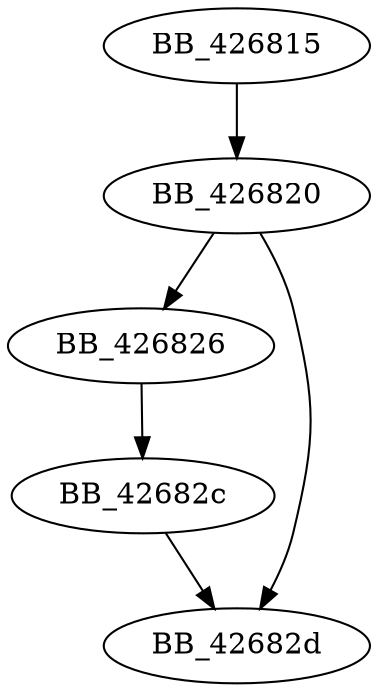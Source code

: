 DiGraph sub_426815{
BB_426815->BB_426820
BB_426820->BB_426826
BB_426820->BB_42682d
BB_426826->BB_42682c
BB_42682c->BB_42682d
}
